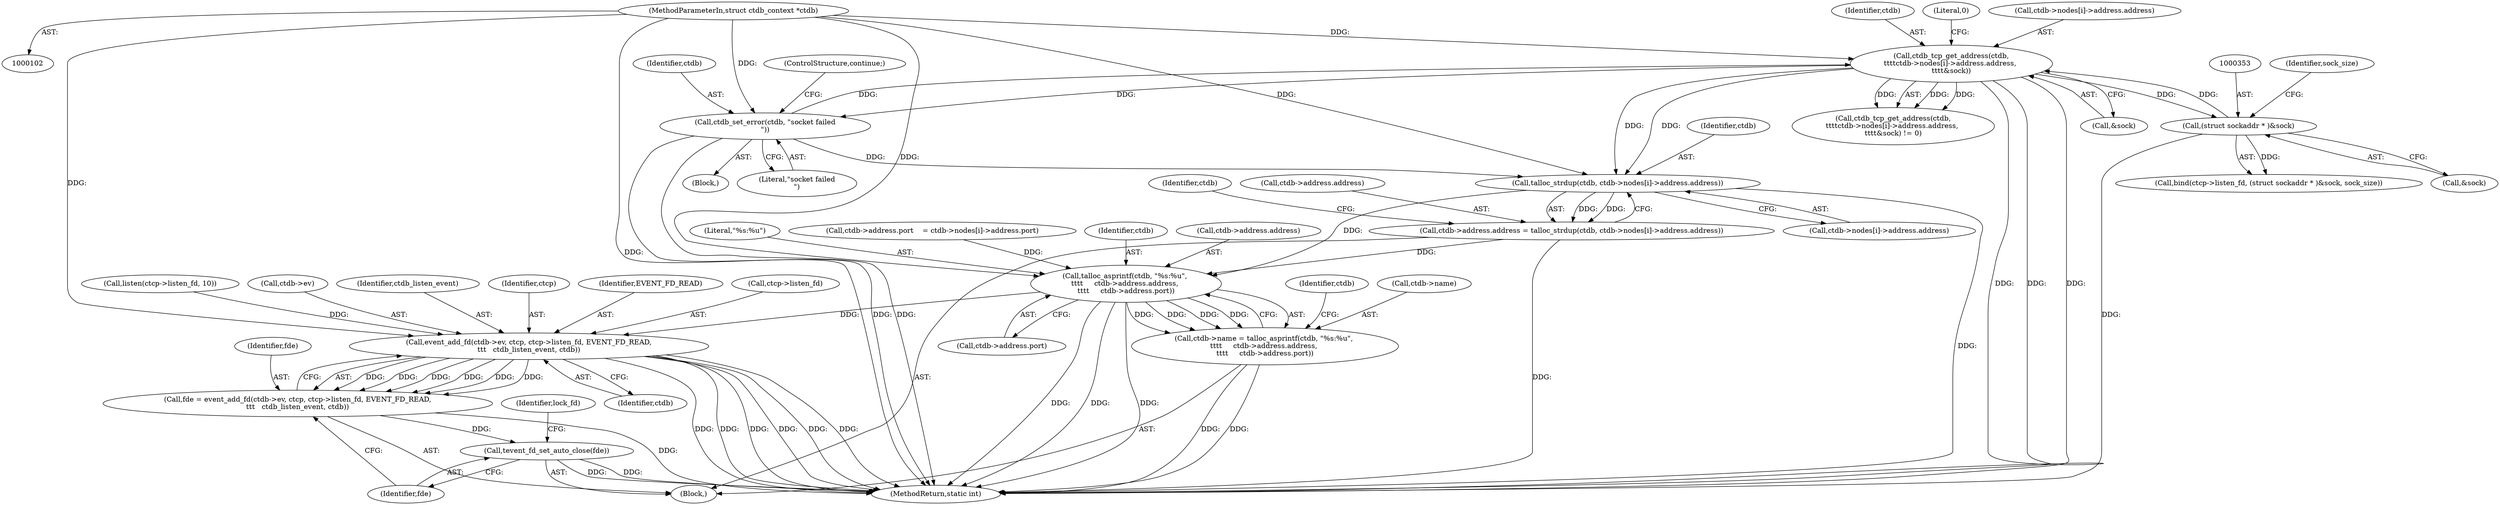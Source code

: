 digraph "0_samba_b9b9f6738fba5c32e87cb9c36b358355b444fb9b@API" {
"1000384" [label="(Call,talloc_strdup(ctdb, ctdb->nodes[i]->address.address))"];
"1000226" [label="(Call,ctdb_tcp_get_address(ctdb,\n\t\t\t\tctdb->nodes[i]->address.address, \n\t\t\t\t&sock))"];
"1000326" [label="(Call,ctdb_set_error(ctdb, \"socket failed\n\"))"];
"1000103" [label="(MethodParameterIn,struct ctdb_context *ctdb)"];
"1000352" [label="(Call,(struct sockaddr * )&sock)"];
"1000378" [label="(Call,ctdb->address.address = talloc_strdup(ctdb, ctdb->nodes[i]->address.address))"];
"1000414" [label="(Call,talloc_asprintf(ctdb, \"%s:%u\", \n\t\t\t\t     ctdb->address.address, \n\t\t\t\t     ctdb->address.port))"];
"1000410" [label="(Call,ctdb->name = talloc_asprintf(ctdb, \"%s:%u\", \n\t\t\t\t     ctdb->address.address, \n\t\t\t\t     ctdb->address.port))"];
"1000470" [label="(Call,event_add_fd(ctdb->ev, ctcp, ctcp->listen_fd, EVENT_FD_READ,\n\t\t\t   ctdb_listen_event, ctdb))"];
"1000468" [label="(Call,fde = event_add_fd(ctdb->ev, ctcp, ctcp->listen_fd, EVENT_FD_READ,\n\t\t\t   ctdb_listen_event, ctdb))"];
"1000481" [label="(Call,tevent_fd_set_auto_close(fde))"];
"1000103" [label="(MethodParameterIn,struct ctdb_context *ctdb)"];
"1000237" [label="(Call,&sock)"];
"1000354" [label="(Call,&sock)"];
"1000429" [label="(Identifier,ctdb)"];
"1000484" [label="(Identifier,lock_fd)"];
"1000104" [label="(Block,)"];
"1000226" [label="(Call,ctdb_tcp_get_address(ctdb,\n\t\t\t\tctdb->nodes[i]->address.address, \n\t\t\t\t&sock))"];
"1000470" [label="(Call,event_add_fd(ctdb->ev, ctcp, ctcp->listen_fd, EVENT_FD_READ,\n\t\t\t   ctdb_listen_event, ctdb))"];
"1000471" [label="(Call,ctdb->ev)"];
"1000328" [label="(Literal,\"socket failed\n\")"];
"1000398" [label="(Identifier,ctdb)"];
"1000411" [label="(Call,ctdb->name)"];
"1000239" [label="(Literal,0)"];
"1000352" [label="(Call,(struct sockaddr * )&sock)"];
"1000327" [label="(Identifier,ctdb)"];
"1000410" [label="(Call,ctdb->name = talloc_asprintf(ctdb, \"%s:%u\", \n\t\t\t\t     ctdb->address.address, \n\t\t\t\t     ctdb->address.port))"];
"1000479" [label="(Identifier,ctdb_listen_event)"];
"1000228" [label="(Call,ctdb->nodes[i]->address.address)"];
"1000414" [label="(Call,talloc_asprintf(ctdb, \"%s:%u\", \n\t\t\t\t     ctdb->address.address, \n\t\t\t\t     ctdb->address.port))"];
"1000379" [label="(Call,ctdb->address.address)"];
"1000325" [label="(Block,)"];
"1000474" [label="(Identifier,ctcp)"];
"1000468" [label="(Call,fde = event_add_fd(ctdb->ev, ctcp, ctcp->listen_fd, EVENT_FD_READ,\n\t\t\t   ctdb_listen_event, ctdb))"];
"1000356" [label="(Identifier,sock_size)"];
"1000415" [label="(Identifier,ctdb)"];
"1000417" [label="(Call,ctdb->address.address)"];
"1000416" [label="(Literal,\"%s:%u\")"];
"1000481" [label="(Call,tevent_fd_set_auto_close(fde))"];
"1000482" [label="(Identifier,fde)"];
"1000384" [label="(Call,talloc_strdup(ctdb, ctdb->nodes[i]->address.address))"];
"1000386" [label="(Call,ctdb->nodes[i]->address.address)"];
"1000329" [label="(ControlStructure,continue;)"];
"1000395" [label="(Call,ctdb->address.port    = ctdb->nodes[i]->address.port)"];
"1000475" [label="(Call,ctcp->listen_fd)"];
"1000227" [label="(Identifier,ctdb)"];
"1000348" [label="(Call,bind(ctcp->listen_fd, (struct sockaddr * )&sock, sock_size))"];
"1000503" [label="(MethodReturn,static int)"];
"1000378" [label="(Call,ctdb->address.address = talloc_strdup(ctdb, ctdb->nodes[i]->address.address))"];
"1000385" [label="(Identifier,ctdb)"];
"1000469" [label="(Identifier,fde)"];
"1000480" [label="(Identifier,ctdb)"];
"1000422" [label="(Call,ctdb->address.port)"];
"1000478" [label="(Identifier,EVENT_FD_READ)"];
"1000326" [label="(Call,ctdb_set_error(ctdb, \"socket failed\n\"))"];
"1000459" [label="(Call,listen(ctcp->listen_fd, 10))"];
"1000225" [label="(Call,ctdb_tcp_get_address(ctdb,\n\t\t\t\tctdb->nodes[i]->address.address, \n\t\t\t\t&sock) != 0)"];
"1000384" -> "1000378"  [label="AST: "];
"1000384" -> "1000386"  [label="CFG: "];
"1000385" -> "1000384"  [label="AST: "];
"1000386" -> "1000384"  [label="AST: "];
"1000378" -> "1000384"  [label="CFG: "];
"1000384" -> "1000503"  [label="DDG: "];
"1000384" -> "1000378"  [label="DDG: "];
"1000384" -> "1000378"  [label="DDG: "];
"1000226" -> "1000384"  [label="DDG: "];
"1000226" -> "1000384"  [label="DDG: "];
"1000326" -> "1000384"  [label="DDG: "];
"1000103" -> "1000384"  [label="DDG: "];
"1000384" -> "1000414"  [label="DDG: "];
"1000226" -> "1000225"  [label="AST: "];
"1000226" -> "1000237"  [label="CFG: "];
"1000227" -> "1000226"  [label="AST: "];
"1000228" -> "1000226"  [label="AST: "];
"1000237" -> "1000226"  [label="AST: "];
"1000239" -> "1000226"  [label="CFG: "];
"1000226" -> "1000503"  [label="DDG: "];
"1000226" -> "1000503"  [label="DDG: "];
"1000226" -> "1000503"  [label="DDG: "];
"1000226" -> "1000225"  [label="DDG: "];
"1000226" -> "1000225"  [label="DDG: "];
"1000226" -> "1000225"  [label="DDG: "];
"1000326" -> "1000226"  [label="DDG: "];
"1000103" -> "1000226"  [label="DDG: "];
"1000352" -> "1000226"  [label="DDG: "];
"1000226" -> "1000326"  [label="DDG: "];
"1000226" -> "1000352"  [label="DDG: "];
"1000326" -> "1000325"  [label="AST: "];
"1000326" -> "1000328"  [label="CFG: "];
"1000327" -> "1000326"  [label="AST: "];
"1000328" -> "1000326"  [label="AST: "];
"1000329" -> "1000326"  [label="CFG: "];
"1000326" -> "1000503"  [label="DDG: "];
"1000326" -> "1000503"  [label="DDG: "];
"1000103" -> "1000326"  [label="DDG: "];
"1000103" -> "1000102"  [label="AST: "];
"1000103" -> "1000503"  [label="DDG: "];
"1000103" -> "1000414"  [label="DDG: "];
"1000103" -> "1000470"  [label="DDG: "];
"1000352" -> "1000348"  [label="AST: "];
"1000352" -> "1000354"  [label="CFG: "];
"1000353" -> "1000352"  [label="AST: "];
"1000354" -> "1000352"  [label="AST: "];
"1000356" -> "1000352"  [label="CFG: "];
"1000352" -> "1000503"  [label="DDG: "];
"1000352" -> "1000348"  [label="DDG: "];
"1000378" -> "1000104"  [label="AST: "];
"1000379" -> "1000378"  [label="AST: "];
"1000398" -> "1000378"  [label="CFG: "];
"1000378" -> "1000503"  [label="DDG: "];
"1000378" -> "1000414"  [label="DDG: "];
"1000414" -> "1000410"  [label="AST: "];
"1000414" -> "1000422"  [label="CFG: "];
"1000415" -> "1000414"  [label="AST: "];
"1000416" -> "1000414"  [label="AST: "];
"1000417" -> "1000414"  [label="AST: "];
"1000422" -> "1000414"  [label="AST: "];
"1000410" -> "1000414"  [label="CFG: "];
"1000414" -> "1000503"  [label="DDG: "];
"1000414" -> "1000503"  [label="DDG: "];
"1000414" -> "1000503"  [label="DDG: "];
"1000414" -> "1000410"  [label="DDG: "];
"1000414" -> "1000410"  [label="DDG: "];
"1000414" -> "1000410"  [label="DDG: "];
"1000414" -> "1000410"  [label="DDG: "];
"1000395" -> "1000414"  [label="DDG: "];
"1000414" -> "1000470"  [label="DDG: "];
"1000410" -> "1000104"  [label="AST: "];
"1000411" -> "1000410"  [label="AST: "];
"1000429" -> "1000410"  [label="CFG: "];
"1000410" -> "1000503"  [label="DDG: "];
"1000410" -> "1000503"  [label="DDG: "];
"1000470" -> "1000468"  [label="AST: "];
"1000470" -> "1000480"  [label="CFG: "];
"1000471" -> "1000470"  [label="AST: "];
"1000474" -> "1000470"  [label="AST: "];
"1000475" -> "1000470"  [label="AST: "];
"1000478" -> "1000470"  [label="AST: "];
"1000479" -> "1000470"  [label="AST: "];
"1000480" -> "1000470"  [label="AST: "];
"1000468" -> "1000470"  [label="CFG: "];
"1000470" -> "1000503"  [label="DDG: "];
"1000470" -> "1000503"  [label="DDG: "];
"1000470" -> "1000503"  [label="DDG: "];
"1000470" -> "1000503"  [label="DDG: "];
"1000470" -> "1000503"  [label="DDG: "];
"1000470" -> "1000503"  [label="DDG: "];
"1000470" -> "1000468"  [label="DDG: "];
"1000470" -> "1000468"  [label="DDG: "];
"1000470" -> "1000468"  [label="DDG: "];
"1000470" -> "1000468"  [label="DDG: "];
"1000470" -> "1000468"  [label="DDG: "];
"1000470" -> "1000468"  [label="DDG: "];
"1000459" -> "1000470"  [label="DDG: "];
"1000468" -> "1000104"  [label="AST: "];
"1000469" -> "1000468"  [label="AST: "];
"1000482" -> "1000468"  [label="CFG: "];
"1000468" -> "1000503"  [label="DDG: "];
"1000468" -> "1000481"  [label="DDG: "];
"1000481" -> "1000104"  [label="AST: "];
"1000481" -> "1000482"  [label="CFG: "];
"1000482" -> "1000481"  [label="AST: "];
"1000484" -> "1000481"  [label="CFG: "];
"1000481" -> "1000503"  [label="DDG: "];
"1000481" -> "1000503"  [label="DDG: "];
}

